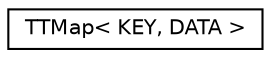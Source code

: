 digraph "Graphical Class Hierarchy"
{
  edge [fontname="Helvetica",fontsize="10",labelfontname="Helvetica",labelfontsize="10"];
  node [fontname="Helvetica",fontsize="10",shape=record];
  rankdir="LR";
  Node1 [label="TTMap\< KEY, DATA \>",height=0.2,width=0.4,color="black", fillcolor="white", style="filled",URL="$class_t_t_map.html"];
}
